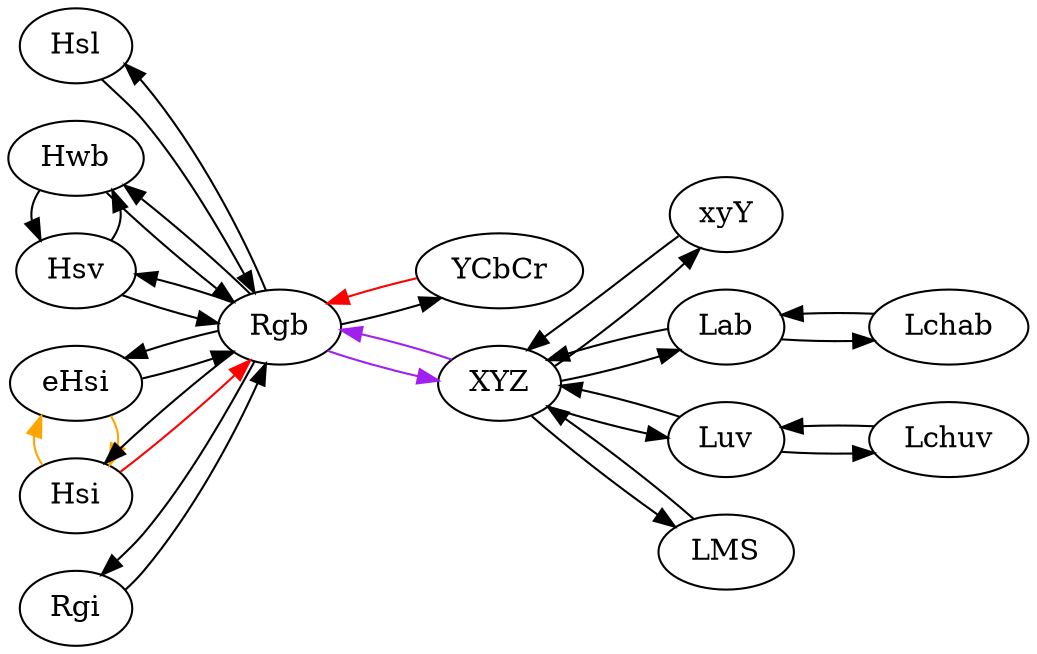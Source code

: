 digraph Conversions {
    rankdir=LR

    Hsv
    Hsl
    Hwb
    Hsi
    eHsi
    Rgb
    Rgi
    YCbCr

    XYZ
    xyY
    Lab
    Luv
    LMS
    Lchab
    Lchuv

    {rank = same; Hsv Hsl Hsi eHsi Rgi Hwb};

    Hsv -> Rgb
    Hsl -> Rgb
    Hwb -> Rgb
    Rgi -> Rgb
    Rgb -> Hsv
    Rgb -> Hsl
    Rgb -> Hwb
    Hsv -> Hwb
    Hwb -> Hsv
    Rgb -> Rgi
    Rgb -> Hsi
    YCbCr -> Rgb [color=red];
    Rgb -> YCbCr
    Hsi -> Rgb [color=red];
    Rgb -> eHsi
    eHsi -> Rgb
    eHsi -> Hsi [color=orange];
    Hsi -> eHsi [color=orange];

    Rgb -> XYZ [color=purple];
    XYZ -> Rgb [color=purple];
    XYZ -> xyY
    xyY -> XYZ
    XYZ -> Lab
    Lab -> XYZ
    XYZ -> LMS
    LMS -> XYZ
    XYZ -> Luv
    Luv -> XYZ
    Luv -> Lchuv
    Lchuv -> Luv
    Lab -> Lchab
    Lchab -> Lab
}